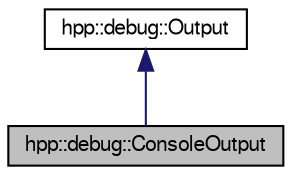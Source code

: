 digraph "hpp::debug::ConsoleOutput"
{
  edge [fontname="FreeSans",fontsize="10",labelfontname="FreeSans",labelfontsize="10"];
  node [fontname="FreeSans",fontsize="10",shape=record];
  Node1 [label="hpp::debug::ConsoleOutput",height=0.2,width=0.4,color="black", fillcolor="grey75", style="filled" fontcolor="black"];
  Node2 -> Node1 [dir="back",color="midnightblue",fontsize="10",style="solid",fontname="FreeSans"];
  Node2 [label="hpp::debug::Output",height=0.2,width=0.4,color="black", fillcolor="white", style="filled",URL="$a00006.html",tooltip="Debugging output. "];
}

